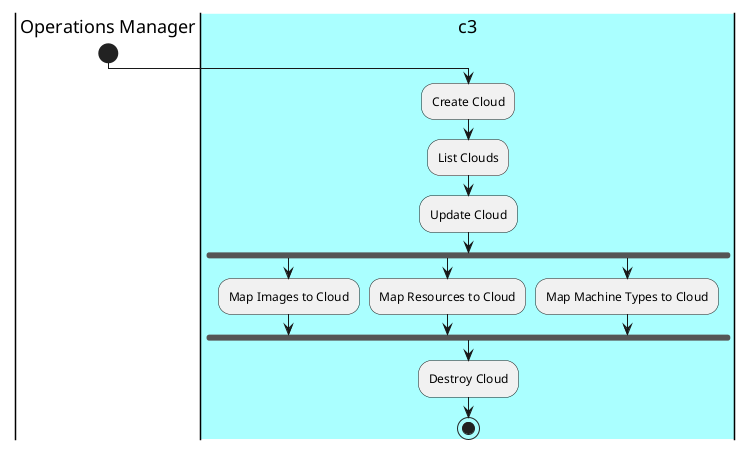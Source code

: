 @startuml
|Operations Manager|
start
|#aaffff|c3|
:Create Cloud;
:List Clouds;
:Update Cloud;
fork
:Map Images to Cloud;
fork again
:Map Resources to Cloud;
fork again
:Map Machine Types to Cloud;
end fork
:Destroy Cloud;
stop
@enduml
